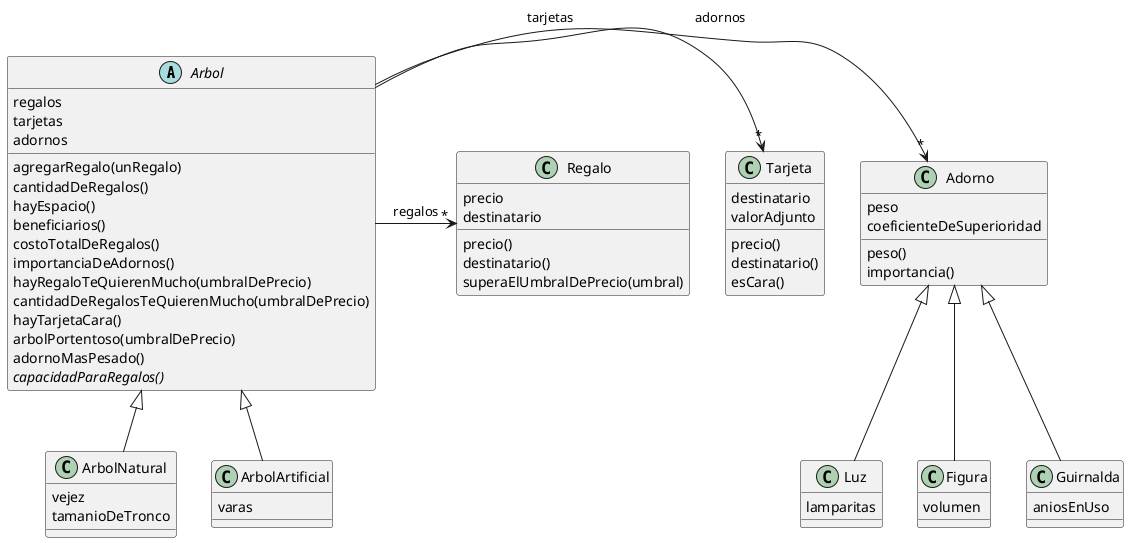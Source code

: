 @startuml navidad

abstract class Arbol {

    regalos
	tarjetas
	adornos
	
	agregarRegalo(unRegalo)
	cantidadDeRegalos()
	hayEspacio()
	beneficiarios()
	costoTotalDeRegalos()
	importanciaDeAdornos()
	hayRegaloTeQuierenMucho(umbralDePrecio)
	cantidadDeRegalosTeQuierenMucho(umbralDePrecio)
	hayTarjetaCara()
	arbolPortentoso(umbralDePrecio)
	adornoMasPesado()
	{abstract} capacidadParaRegalos()
}

class ArbolNatural{

    vejez
	tamanioDeTronco
}

class ArbolArtificial{
    varas
}

class Regalo{

    precio
	destinatario
	
	precio()
	destinatario()
	superaElUmbralDePrecio(umbral)
}

class Adorno{

    peso
	coeficienteDeSuperioridad
	
	peso()
	importancia()
}

class Luz{
    lamparitas
}

class Figura{
    volumen
}

class Guirnalda{
    aniosEnUso
}

class Tarjeta{

	destinatario
	valorAdjunto
	
	precio()
	destinatario()
	esCara()
}

Luz -u-|> Adorno
Guirnalda -u-|> Adorno
Figura -u-|> Adorno

ArbolArtificial -u-|> Arbol
ArbolNatural -u-|> Arbol 

Arbol -r-> "*" Adorno : adornos
Arbol -r-> "*" Tarjeta : tarjetas
Arbol -r-> "*" Regalo : regalos



@enduml